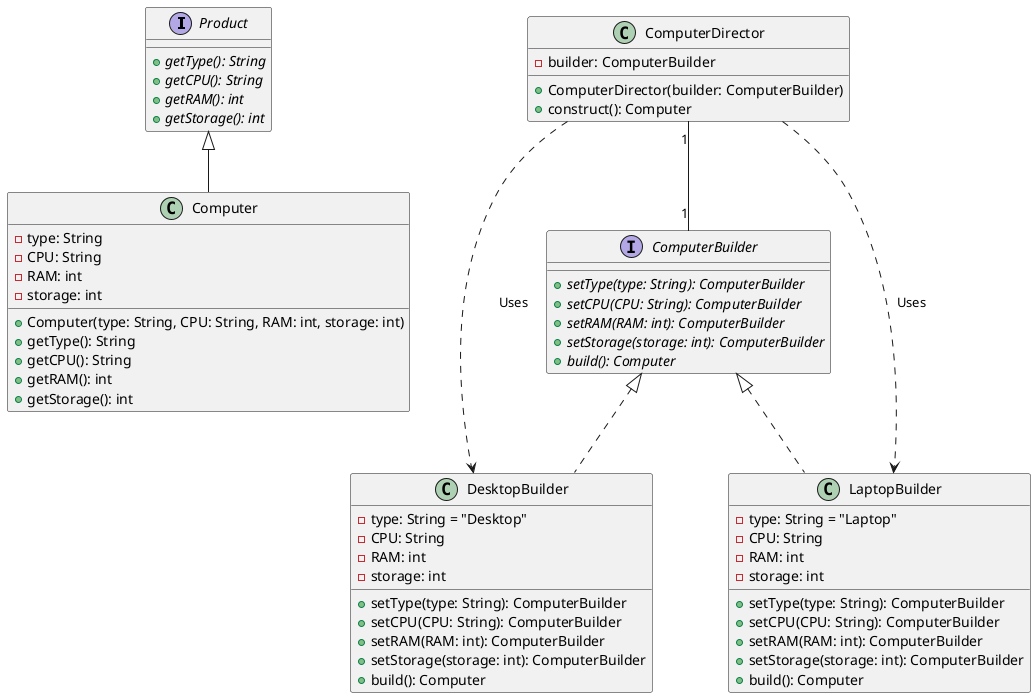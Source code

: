 @startuml Builder

interface Product {
    {abstract} +getType(): String
    {abstract} +getCPU(): String
    {abstract} +getRAM(): int
    {abstract} +getStorage(): int
}

class Computer {
    -type: String
    -CPU: String
    -RAM: int
    -storage: int
    +Computer(type: String, CPU: String, RAM: int, storage: int)
    +getType(): String
    +getCPU(): String
    +getRAM(): int
    +getStorage(): int
}

Product <|-- Computer

interface ComputerBuilder {
    {abstract} +setType(type: String): ComputerBuilder
    {abstract} +setCPU(CPU: String): ComputerBuilder
    {abstract} +setRAM(RAM: int): ComputerBuilder
    {abstract} +setStorage(storage: int): ComputerBuilder
    {abstract} +build(): Computer
}

class DesktopBuilder {
    -type: String = "Desktop"
    -CPU: String
    -RAM: int
    -storage: int
    +setType(type: String): ComputerBuilder
    +setCPU(CPU: String): ComputerBuilder
    +setRAM(RAM: int): ComputerBuilder
    +setStorage(storage: int): ComputerBuilder
    +build(): Computer
}

class LaptopBuilder {
    -type: String = "Laptop"
    -CPU: String
    -RAM: int
    -storage: int
    +setType(type: String): ComputerBuilder
    +setCPU(CPU: String): ComputerBuilder
    +setRAM(RAM: int): ComputerBuilder
    +setStorage(storage: int): ComputerBuilder
    +build(): Computer
}

ComputerBuilder <|.. DesktopBuilder
ComputerBuilder <|.. LaptopBuilder

class ComputerDirector {
    -builder: ComputerBuilder
    +ComputerDirector(builder: ComputerBuilder)
    +construct(): Computer
}

ComputerDirector "1" -- "1" ComputerBuilder

ComputerDirector ..> DesktopBuilder: Uses
ComputerDirector ..> LaptopBuilder: Uses

@enduml
